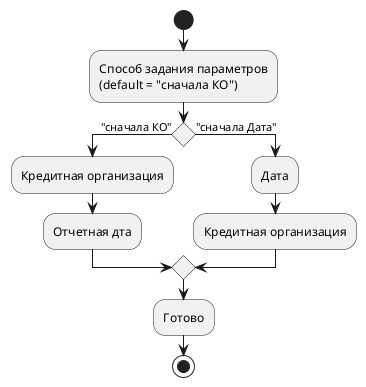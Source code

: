 @startuml
start
:Способ задания параметров 
(default = "сначала КО");
if () then ("cначала КО") 
:Кредитная организация;
:Отчетная дта;
else ("сначала Дата")
:Дата;
:Кредитная организация;
endif
:Готово;
stop 
@enduml
